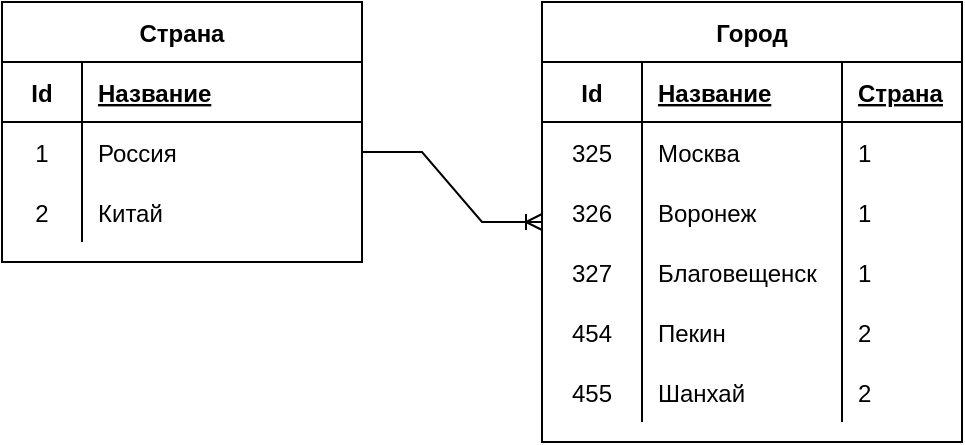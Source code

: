 <mxfile version="17.2.4" type="device"><diagram id="q4izOGtrMg1HXpddtDZ_" name="Page-1"><mxGraphModel dx="1102" dy="937" grid="1" gridSize="10" guides="1" tooltips="1" connect="1" arrows="1" fold="1" page="1" pageScale="1" pageWidth="827" pageHeight="1169" math="0" shadow="0"><root><mxCell id="0"/><mxCell id="1" parent="0"/><mxCell id="8xTzwSsJjqen-6JX2bXt-1" value="Страна" style="shape=table;startSize=30;container=1;collapsible=1;childLayout=tableLayout;fixedRows=1;rowLines=0;fontStyle=1;align=center;resizeLast=1;" vertex="1" parent="1"><mxGeometry x="80" y="600" width="180" height="130" as="geometry"/></mxCell><mxCell id="8xTzwSsJjqen-6JX2bXt-2" value="" style="shape=tableRow;horizontal=0;startSize=0;swimlaneHead=0;swimlaneBody=0;fillColor=none;collapsible=0;dropTarget=0;points=[[0,0.5],[1,0.5]];portConstraint=eastwest;top=0;left=0;right=0;bottom=1;" vertex="1" parent="8xTzwSsJjqen-6JX2bXt-1"><mxGeometry y="30" width="180" height="30" as="geometry"/></mxCell><mxCell id="8xTzwSsJjqen-6JX2bXt-3" value="Id" style="shape=partialRectangle;connectable=0;fillColor=none;top=0;left=0;bottom=0;right=0;fontStyle=1;overflow=hidden;" vertex="1" parent="8xTzwSsJjqen-6JX2bXt-2"><mxGeometry width="40" height="30" as="geometry"><mxRectangle width="40" height="30" as="alternateBounds"/></mxGeometry></mxCell><mxCell id="8xTzwSsJjqen-6JX2bXt-4" value="Название" style="shape=partialRectangle;connectable=0;fillColor=none;top=0;left=0;bottom=0;right=0;align=left;spacingLeft=6;fontStyle=5;overflow=hidden;" vertex="1" parent="8xTzwSsJjqen-6JX2bXt-2"><mxGeometry x="40" width="140" height="30" as="geometry"><mxRectangle width="140" height="30" as="alternateBounds"/></mxGeometry></mxCell><mxCell id="8xTzwSsJjqen-6JX2bXt-5" value="" style="shape=tableRow;horizontal=0;startSize=0;swimlaneHead=0;swimlaneBody=0;fillColor=none;collapsible=0;dropTarget=0;points=[[0,0.5],[1,0.5]];portConstraint=eastwest;top=0;left=0;right=0;bottom=0;" vertex="1" parent="8xTzwSsJjqen-6JX2bXt-1"><mxGeometry y="60" width="180" height="30" as="geometry"/></mxCell><mxCell id="8xTzwSsJjqen-6JX2bXt-6" value="1" style="shape=partialRectangle;connectable=0;fillColor=none;top=0;left=0;bottom=0;right=0;editable=1;overflow=hidden;" vertex="1" parent="8xTzwSsJjqen-6JX2bXt-5"><mxGeometry width="40" height="30" as="geometry"><mxRectangle width="40" height="30" as="alternateBounds"/></mxGeometry></mxCell><mxCell id="8xTzwSsJjqen-6JX2bXt-7" value="Россия" style="shape=partialRectangle;connectable=0;fillColor=none;top=0;left=0;bottom=0;right=0;align=left;spacingLeft=6;overflow=hidden;" vertex="1" parent="8xTzwSsJjqen-6JX2bXt-5"><mxGeometry x="40" width="140" height="30" as="geometry"><mxRectangle width="140" height="30" as="alternateBounds"/></mxGeometry></mxCell><mxCell id="8xTzwSsJjqen-6JX2bXt-8" value="" style="shape=tableRow;horizontal=0;startSize=0;swimlaneHead=0;swimlaneBody=0;fillColor=none;collapsible=0;dropTarget=0;points=[[0,0.5],[1,0.5]];portConstraint=eastwest;top=0;left=0;right=0;bottom=0;" vertex="1" parent="8xTzwSsJjqen-6JX2bXt-1"><mxGeometry y="90" width="180" height="30" as="geometry"/></mxCell><mxCell id="8xTzwSsJjqen-6JX2bXt-9" value="2" style="shape=partialRectangle;connectable=0;fillColor=none;top=0;left=0;bottom=0;right=0;editable=1;overflow=hidden;" vertex="1" parent="8xTzwSsJjqen-6JX2bXt-8"><mxGeometry width="40" height="30" as="geometry"><mxRectangle width="40" height="30" as="alternateBounds"/></mxGeometry></mxCell><mxCell id="8xTzwSsJjqen-6JX2bXt-10" value="Китай" style="shape=partialRectangle;connectable=0;fillColor=none;top=0;left=0;bottom=0;right=0;align=left;spacingLeft=6;overflow=hidden;" vertex="1" parent="8xTzwSsJjqen-6JX2bXt-8"><mxGeometry x="40" width="140" height="30" as="geometry"><mxRectangle width="140" height="30" as="alternateBounds"/></mxGeometry></mxCell><mxCell id="8xTzwSsJjqen-6JX2bXt-36" value="Город" style="shape=table;startSize=30;container=1;collapsible=1;childLayout=tableLayout;fixedRows=1;rowLines=0;fontStyle=1;align=center;resizeLast=1;" vertex="1" parent="1"><mxGeometry x="350" y="600" width="210" height="220" as="geometry"/></mxCell><mxCell id="8xTzwSsJjqen-6JX2bXt-37" value="" style="shape=tableRow;horizontal=0;startSize=0;swimlaneHead=0;swimlaneBody=0;fillColor=none;collapsible=0;dropTarget=0;points=[[0,0.5],[1,0.5]];portConstraint=eastwest;top=0;left=0;right=0;bottom=1;" vertex="1" parent="8xTzwSsJjqen-6JX2bXt-36"><mxGeometry y="30" width="210" height="30" as="geometry"/></mxCell><mxCell id="8xTzwSsJjqen-6JX2bXt-38" value="Id" style="shape=partialRectangle;connectable=0;fillColor=none;top=0;left=0;bottom=0;right=0;fontStyle=1;overflow=hidden;" vertex="1" parent="8xTzwSsJjqen-6JX2bXt-37"><mxGeometry width="50" height="30" as="geometry"><mxRectangle width="50" height="30" as="alternateBounds"/></mxGeometry></mxCell><mxCell id="8xTzwSsJjqen-6JX2bXt-39" value="Название" style="shape=partialRectangle;connectable=0;fillColor=none;top=0;left=0;bottom=0;right=0;align=left;spacingLeft=6;fontStyle=5;overflow=hidden;" vertex="1" parent="8xTzwSsJjqen-6JX2bXt-37"><mxGeometry x="50" width="100" height="30" as="geometry"><mxRectangle width="100" height="30" as="alternateBounds"/></mxGeometry></mxCell><mxCell id="8xTzwSsJjqen-6JX2bXt-55" value="Страна" style="shape=partialRectangle;connectable=0;fillColor=none;top=0;left=0;bottom=0;right=0;align=left;spacingLeft=6;fontStyle=5;overflow=hidden;" vertex="1" parent="8xTzwSsJjqen-6JX2bXt-37"><mxGeometry x="150" width="60" height="30" as="geometry"><mxRectangle width="60" height="30" as="alternateBounds"/></mxGeometry></mxCell><mxCell id="8xTzwSsJjqen-6JX2bXt-40" value="" style="shape=tableRow;horizontal=0;startSize=0;swimlaneHead=0;swimlaneBody=0;fillColor=none;collapsible=0;dropTarget=0;points=[[0,0.5],[1,0.5]];portConstraint=eastwest;top=0;left=0;right=0;bottom=0;" vertex="1" parent="8xTzwSsJjqen-6JX2bXt-36"><mxGeometry y="60" width="210" height="30" as="geometry"/></mxCell><mxCell id="8xTzwSsJjqen-6JX2bXt-41" value="325" style="shape=partialRectangle;connectable=0;fillColor=none;top=0;left=0;bottom=0;right=0;editable=1;overflow=hidden;" vertex="1" parent="8xTzwSsJjqen-6JX2bXt-40"><mxGeometry width="50" height="30" as="geometry"><mxRectangle width="50" height="30" as="alternateBounds"/></mxGeometry></mxCell><mxCell id="8xTzwSsJjqen-6JX2bXt-42" value="Москва" style="shape=partialRectangle;connectable=0;fillColor=none;top=0;left=0;bottom=0;right=0;align=left;spacingLeft=6;overflow=hidden;" vertex="1" parent="8xTzwSsJjqen-6JX2bXt-40"><mxGeometry x="50" width="100" height="30" as="geometry"><mxRectangle width="100" height="30" as="alternateBounds"/></mxGeometry></mxCell><mxCell id="8xTzwSsJjqen-6JX2bXt-56" value="1" style="shape=partialRectangle;connectable=0;fillColor=none;top=0;left=0;bottom=0;right=0;align=left;spacingLeft=6;overflow=hidden;" vertex="1" parent="8xTzwSsJjqen-6JX2bXt-40"><mxGeometry x="150" width="60" height="30" as="geometry"><mxRectangle width="60" height="30" as="alternateBounds"/></mxGeometry></mxCell><mxCell id="8xTzwSsJjqen-6JX2bXt-49" style="shape=tableRow;horizontal=0;startSize=0;swimlaneHead=0;swimlaneBody=0;fillColor=none;collapsible=0;dropTarget=0;points=[[0,0.5],[1,0.5]];portConstraint=eastwest;top=0;left=0;right=0;bottom=0;" vertex="1" parent="8xTzwSsJjqen-6JX2bXt-36"><mxGeometry y="90" width="210" height="30" as="geometry"/></mxCell><mxCell id="8xTzwSsJjqen-6JX2bXt-50" value="326" style="shape=partialRectangle;connectable=0;fillColor=none;top=0;left=0;bottom=0;right=0;editable=1;overflow=hidden;" vertex="1" parent="8xTzwSsJjqen-6JX2bXt-49"><mxGeometry width="50" height="30" as="geometry"><mxRectangle width="50" height="30" as="alternateBounds"/></mxGeometry></mxCell><mxCell id="8xTzwSsJjqen-6JX2bXt-51" value="Воронеж" style="shape=partialRectangle;connectable=0;fillColor=none;top=0;left=0;bottom=0;right=0;align=left;spacingLeft=6;overflow=hidden;" vertex="1" parent="8xTzwSsJjqen-6JX2bXt-49"><mxGeometry x="50" width="100" height="30" as="geometry"><mxRectangle width="100" height="30" as="alternateBounds"/></mxGeometry></mxCell><mxCell id="8xTzwSsJjqen-6JX2bXt-57" value="1" style="shape=partialRectangle;connectable=0;fillColor=none;top=0;left=0;bottom=0;right=0;align=left;spacingLeft=6;overflow=hidden;" vertex="1" parent="8xTzwSsJjqen-6JX2bXt-49"><mxGeometry x="150" width="60" height="30" as="geometry"><mxRectangle width="60" height="30" as="alternateBounds"/></mxGeometry></mxCell><mxCell id="8xTzwSsJjqen-6JX2bXt-43" value="" style="shape=tableRow;horizontal=0;startSize=0;swimlaneHead=0;swimlaneBody=0;fillColor=none;collapsible=0;dropTarget=0;points=[[0,0.5],[1,0.5]];portConstraint=eastwest;top=0;left=0;right=0;bottom=0;" vertex="1" parent="8xTzwSsJjqen-6JX2bXt-36"><mxGeometry y="120" width="210" height="30" as="geometry"/></mxCell><mxCell id="8xTzwSsJjqen-6JX2bXt-44" value="327" style="shape=partialRectangle;connectable=0;fillColor=none;top=0;left=0;bottom=0;right=0;editable=1;overflow=hidden;" vertex="1" parent="8xTzwSsJjqen-6JX2bXt-43"><mxGeometry width="50" height="30" as="geometry"><mxRectangle width="50" height="30" as="alternateBounds"/></mxGeometry></mxCell><mxCell id="8xTzwSsJjqen-6JX2bXt-45" value="Благовещенск" style="shape=partialRectangle;connectable=0;fillColor=none;top=0;left=0;bottom=0;right=0;align=left;spacingLeft=6;overflow=hidden;" vertex="1" parent="8xTzwSsJjqen-6JX2bXt-43"><mxGeometry x="50" width="100" height="30" as="geometry"><mxRectangle width="100" height="30" as="alternateBounds"/></mxGeometry></mxCell><mxCell id="8xTzwSsJjqen-6JX2bXt-58" value="1" style="shape=partialRectangle;connectable=0;fillColor=none;top=0;left=0;bottom=0;right=0;align=left;spacingLeft=6;overflow=hidden;" vertex="1" parent="8xTzwSsJjqen-6JX2bXt-43"><mxGeometry x="150" width="60" height="30" as="geometry"><mxRectangle width="60" height="30" as="alternateBounds"/></mxGeometry></mxCell><mxCell id="8xTzwSsJjqen-6JX2bXt-46" value="" style="shape=tableRow;horizontal=0;startSize=0;swimlaneHead=0;swimlaneBody=0;fillColor=none;collapsible=0;dropTarget=0;points=[[0,0.5],[1,0.5]];portConstraint=eastwest;top=0;left=0;right=0;bottom=0;" vertex="1" parent="8xTzwSsJjqen-6JX2bXt-36"><mxGeometry y="150" width="210" height="30" as="geometry"/></mxCell><mxCell id="8xTzwSsJjqen-6JX2bXt-47" value="454" style="shape=partialRectangle;connectable=0;fillColor=none;top=0;left=0;bottom=0;right=0;editable=1;overflow=hidden;" vertex="1" parent="8xTzwSsJjqen-6JX2bXt-46"><mxGeometry width="50" height="30" as="geometry"><mxRectangle width="50" height="30" as="alternateBounds"/></mxGeometry></mxCell><mxCell id="8xTzwSsJjqen-6JX2bXt-48" value="Пекин" style="shape=partialRectangle;connectable=0;fillColor=none;top=0;left=0;bottom=0;right=0;align=left;spacingLeft=6;overflow=hidden;" vertex="1" parent="8xTzwSsJjqen-6JX2bXt-46"><mxGeometry x="50" width="100" height="30" as="geometry"><mxRectangle width="100" height="30" as="alternateBounds"/></mxGeometry></mxCell><mxCell id="8xTzwSsJjqen-6JX2bXt-59" value="2" style="shape=partialRectangle;connectable=0;fillColor=none;top=0;left=0;bottom=0;right=0;align=left;spacingLeft=6;overflow=hidden;" vertex="1" parent="8xTzwSsJjqen-6JX2bXt-46"><mxGeometry x="150" width="60" height="30" as="geometry"><mxRectangle width="60" height="30" as="alternateBounds"/></mxGeometry></mxCell><mxCell id="8xTzwSsJjqen-6JX2bXt-52" style="shape=tableRow;horizontal=0;startSize=0;swimlaneHead=0;swimlaneBody=0;fillColor=none;collapsible=0;dropTarget=0;points=[[0,0.5],[1,0.5]];portConstraint=eastwest;top=0;left=0;right=0;bottom=0;" vertex="1" parent="8xTzwSsJjqen-6JX2bXt-36"><mxGeometry y="180" width="210" height="30" as="geometry"/></mxCell><mxCell id="8xTzwSsJjqen-6JX2bXt-53" value="455" style="shape=partialRectangle;connectable=0;fillColor=none;top=0;left=0;bottom=0;right=0;editable=1;overflow=hidden;" vertex="1" parent="8xTzwSsJjqen-6JX2bXt-52"><mxGeometry width="50" height="30" as="geometry"><mxRectangle width="50" height="30" as="alternateBounds"/></mxGeometry></mxCell><mxCell id="8xTzwSsJjqen-6JX2bXt-54" value="Шанхай" style="shape=partialRectangle;connectable=0;fillColor=none;top=0;left=0;bottom=0;right=0;align=left;spacingLeft=6;overflow=hidden;" vertex="1" parent="8xTzwSsJjqen-6JX2bXt-52"><mxGeometry x="50" width="100" height="30" as="geometry"><mxRectangle width="100" height="30" as="alternateBounds"/></mxGeometry></mxCell><mxCell id="8xTzwSsJjqen-6JX2bXt-60" value="2" style="shape=partialRectangle;connectable=0;fillColor=none;top=0;left=0;bottom=0;right=0;align=left;spacingLeft=6;overflow=hidden;" vertex="1" parent="8xTzwSsJjqen-6JX2bXt-52"><mxGeometry x="150" width="60" height="30" as="geometry"><mxRectangle width="60" height="30" as="alternateBounds"/></mxGeometry></mxCell><mxCell id="8xTzwSsJjqen-6JX2bXt-61" value="" style="edgeStyle=entityRelationEdgeStyle;fontSize=12;html=1;endArrow=ERoneToMany;rounded=0;exitX=1;exitY=0.5;exitDx=0;exitDy=0;" edge="1" parent="1" source="8xTzwSsJjqen-6JX2bXt-5" target="8xTzwSsJjqen-6JX2bXt-36"><mxGeometry width="100" height="100" relative="1" as="geometry"><mxPoint x="360" y="730" as="sourcePoint"/><mxPoint x="460" y="630" as="targetPoint"/></mxGeometry></mxCell></root></mxGraphModel></diagram></mxfile>